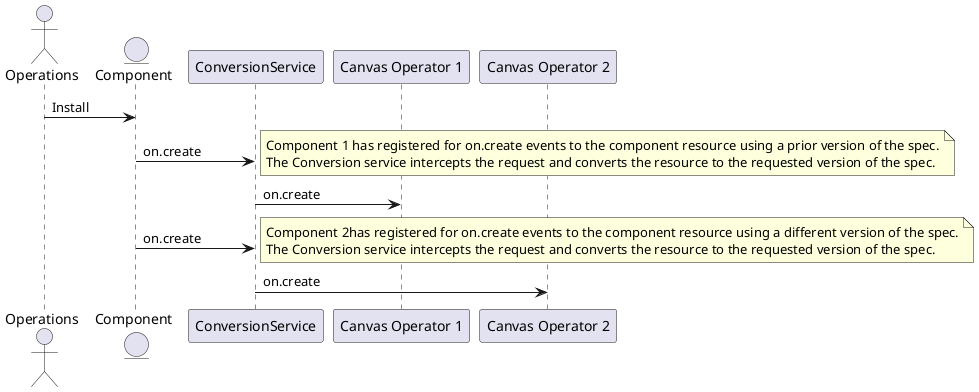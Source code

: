 @startuml

actor Operations
entity Component
participant ConversionService 

participant "Canvas Operator 1"
participant "Canvas Operator 2"

Component <- Operations : Install
Component ->  ConversionService: on.create
note right
    Component 1 has registered for on.create events to the component resource using a prior version of the spec.
    The Conversion service intercepts the request and converts the resource to the requested version of the spec.
end note
ConversionService -> "Canvas Operator 1" : on.create
Component ->  ConversionService: on.create
note right
    Component 2has registered for on.create events to the component resource using a different version of the spec.
    The Conversion service intercepts the request and converts the resource to the requested version of the spec.
end note
ConversionService -> "Canvas Operator 2" : on.create

@enduml
